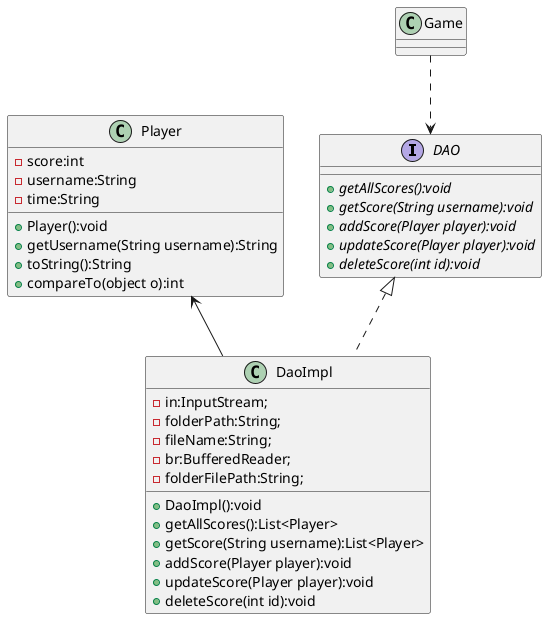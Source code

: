 @startuml
'https://plantuml.com/sequence-diagram

interface DAO {
    +{abstract}getAllScores():void
    +{abstract}getScore(String username):void
    +{abstract}addScore(Player player):void
    +{abstract}updateScore(Player player):void
    +{abstract}deleteScore(int id):void
}

class DaoImpl{
    -in:InputStream;
    -folderPath:String;
    -fileName:String;
    -br:BufferedReader;
    -folderFilePath:String;
    +DaoImpl():void
    +getAllScores():List<Player>
    +getScore(String username):List<Player>
    +addScore(Player player):void
    +updateScore(Player player):void
    +deleteScore(int id):void
}
DAO <|.. DaoImpl

class Player{
    -score:int
    -username:String
    -time:String
    +Player():void
    +getUsername(String username):String
    +toString():String
    +compareTo(object o):int
}
Player <-- DaoImpl

Game ..> DAO
@enduml